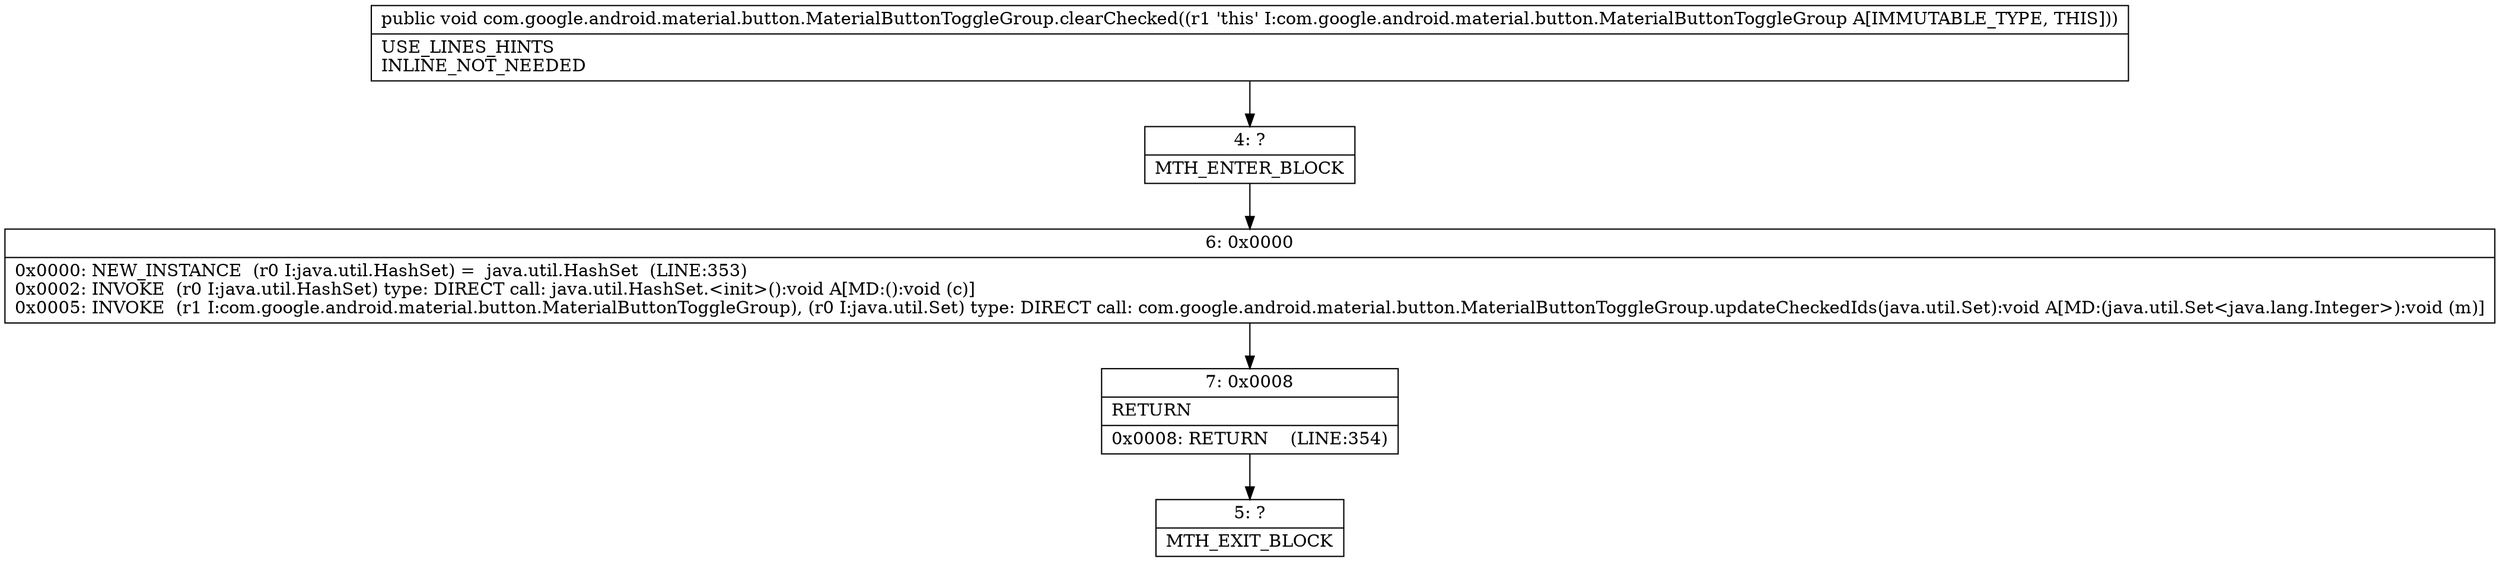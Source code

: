 digraph "CFG forcom.google.android.material.button.MaterialButtonToggleGroup.clearChecked()V" {
Node_4 [shape=record,label="{4\:\ ?|MTH_ENTER_BLOCK\l}"];
Node_6 [shape=record,label="{6\:\ 0x0000|0x0000: NEW_INSTANCE  (r0 I:java.util.HashSet) =  java.util.HashSet  (LINE:353)\l0x0002: INVOKE  (r0 I:java.util.HashSet) type: DIRECT call: java.util.HashSet.\<init\>():void A[MD:():void (c)]\l0x0005: INVOKE  (r1 I:com.google.android.material.button.MaterialButtonToggleGroup), (r0 I:java.util.Set) type: DIRECT call: com.google.android.material.button.MaterialButtonToggleGroup.updateCheckedIds(java.util.Set):void A[MD:(java.util.Set\<java.lang.Integer\>):void (m)]\l}"];
Node_7 [shape=record,label="{7\:\ 0x0008|RETURN\l|0x0008: RETURN    (LINE:354)\l}"];
Node_5 [shape=record,label="{5\:\ ?|MTH_EXIT_BLOCK\l}"];
MethodNode[shape=record,label="{public void com.google.android.material.button.MaterialButtonToggleGroup.clearChecked((r1 'this' I:com.google.android.material.button.MaterialButtonToggleGroup A[IMMUTABLE_TYPE, THIS]))  | USE_LINES_HINTS\lINLINE_NOT_NEEDED\l}"];
MethodNode -> Node_4;Node_4 -> Node_6;
Node_6 -> Node_7;
Node_7 -> Node_5;
}

